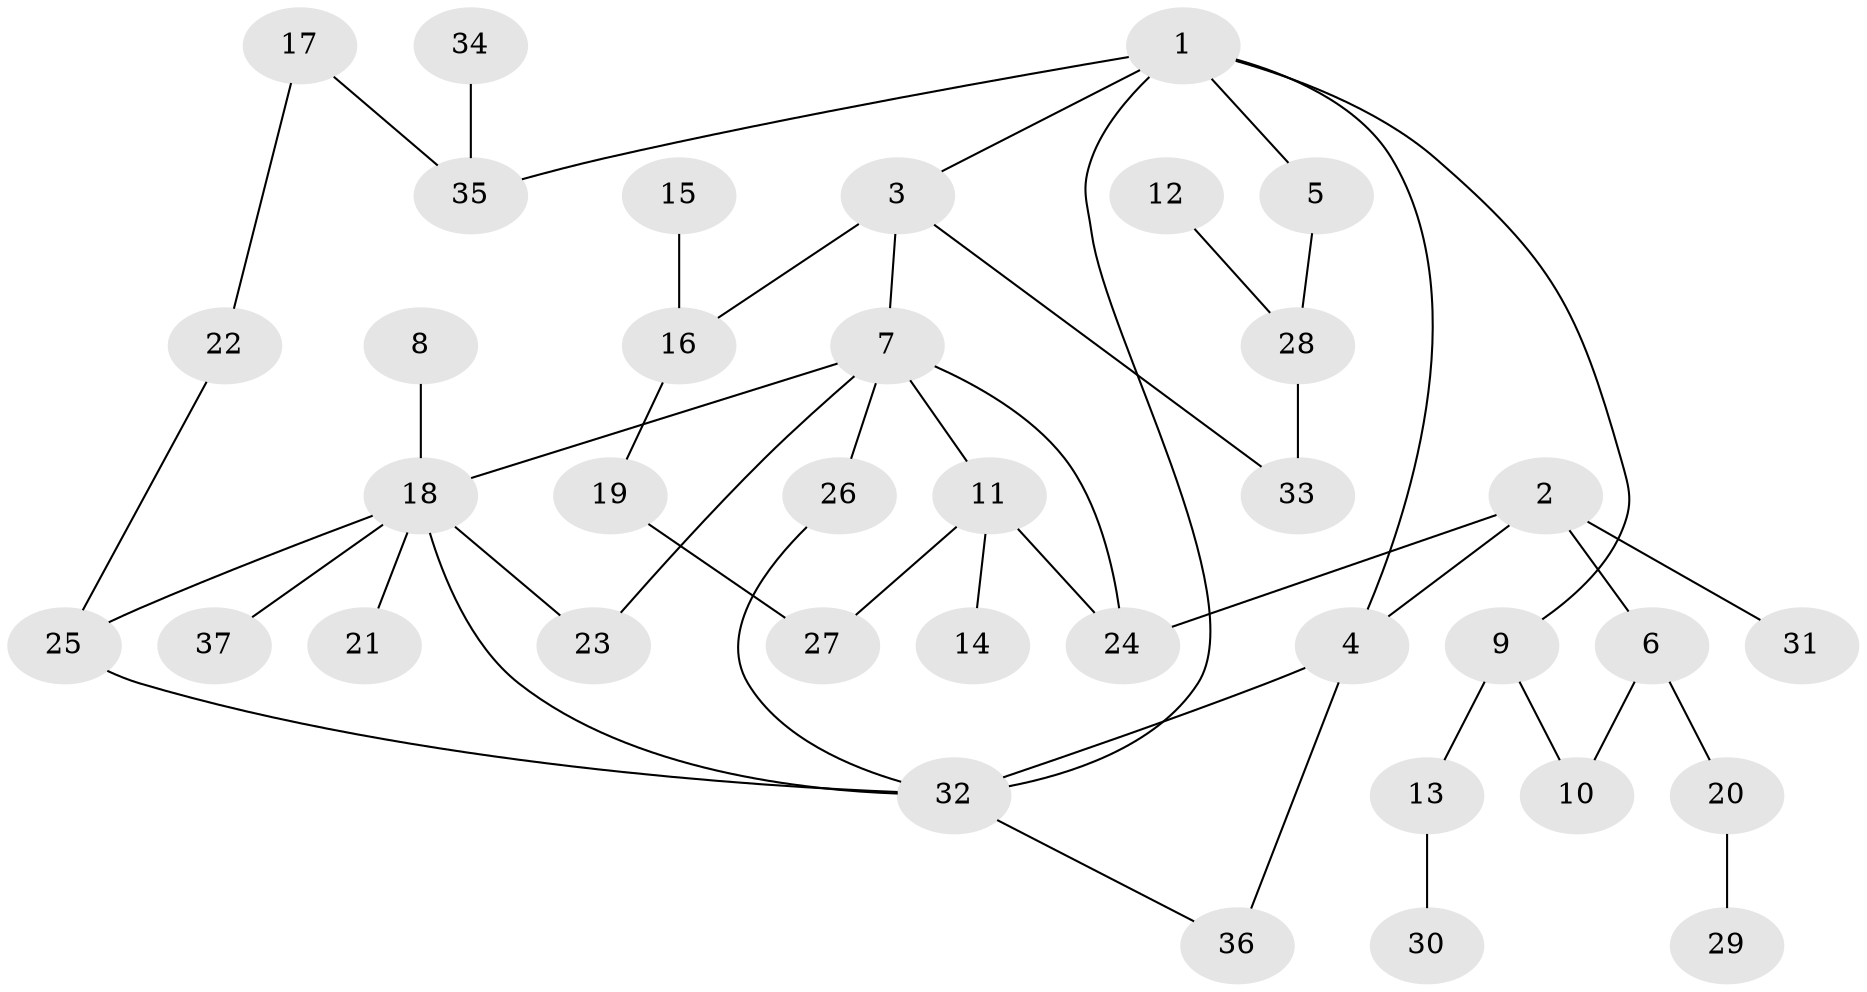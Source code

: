 // original degree distribution, {6: 0.0547945205479452, 5: 0.0273972602739726, 2: 0.3561643835616438, 4: 0.1095890410958904, 8: 0.0136986301369863, 1: 0.3561643835616438, 3: 0.0821917808219178}
// Generated by graph-tools (version 1.1) at 2025/01/03/09/25 03:01:00]
// undirected, 37 vertices, 48 edges
graph export_dot {
graph [start="1"]
  node [color=gray90,style=filled];
  1;
  2;
  3;
  4;
  5;
  6;
  7;
  8;
  9;
  10;
  11;
  12;
  13;
  14;
  15;
  16;
  17;
  18;
  19;
  20;
  21;
  22;
  23;
  24;
  25;
  26;
  27;
  28;
  29;
  30;
  31;
  32;
  33;
  34;
  35;
  36;
  37;
  1 -- 3 [weight=1.0];
  1 -- 4 [weight=1.0];
  1 -- 5 [weight=1.0];
  1 -- 9 [weight=1.0];
  1 -- 32 [weight=1.0];
  1 -- 35 [weight=1.0];
  2 -- 4 [weight=1.0];
  2 -- 6 [weight=1.0];
  2 -- 24 [weight=1.0];
  2 -- 31 [weight=1.0];
  3 -- 7 [weight=1.0];
  3 -- 16 [weight=1.0];
  3 -- 33 [weight=1.0];
  4 -- 32 [weight=1.0];
  4 -- 36 [weight=1.0];
  5 -- 28 [weight=1.0];
  6 -- 10 [weight=1.0];
  6 -- 20 [weight=1.0];
  7 -- 11 [weight=1.0];
  7 -- 18 [weight=1.0];
  7 -- 23 [weight=1.0];
  7 -- 24 [weight=1.0];
  7 -- 26 [weight=1.0];
  8 -- 18 [weight=1.0];
  9 -- 10 [weight=1.0];
  9 -- 13 [weight=1.0];
  11 -- 14 [weight=1.0];
  11 -- 24 [weight=2.0];
  11 -- 27 [weight=1.0];
  12 -- 28 [weight=1.0];
  13 -- 30 [weight=1.0];
  15 -- 16 [weight=1.0];
  16 -- 19 [weight=1.0];
  17 -- 22 [weight=1.0];
  17 -- 35 [weight=1.0];
  18 -- 21 [weight=1.0];
  18 -- 23 [weight=1.0];
  18 -- 25 [weight=1.0];
  18 -- 32 [weight=1.0];
  18 -- 37 [weight=1.0];
  19 -- 27 [weight=1.0];
  20 -- 29 [weight=1.0];
  22 -- 25 [weight=1.0];
  25 -- 32 [weight=1.0];
  26 -- 32 [weight=1.0];
  28 -- 33 [weight=1.0];
  32 -- 36 [weight=1.0];
  34 -- 35 [weight=1.0];
}
